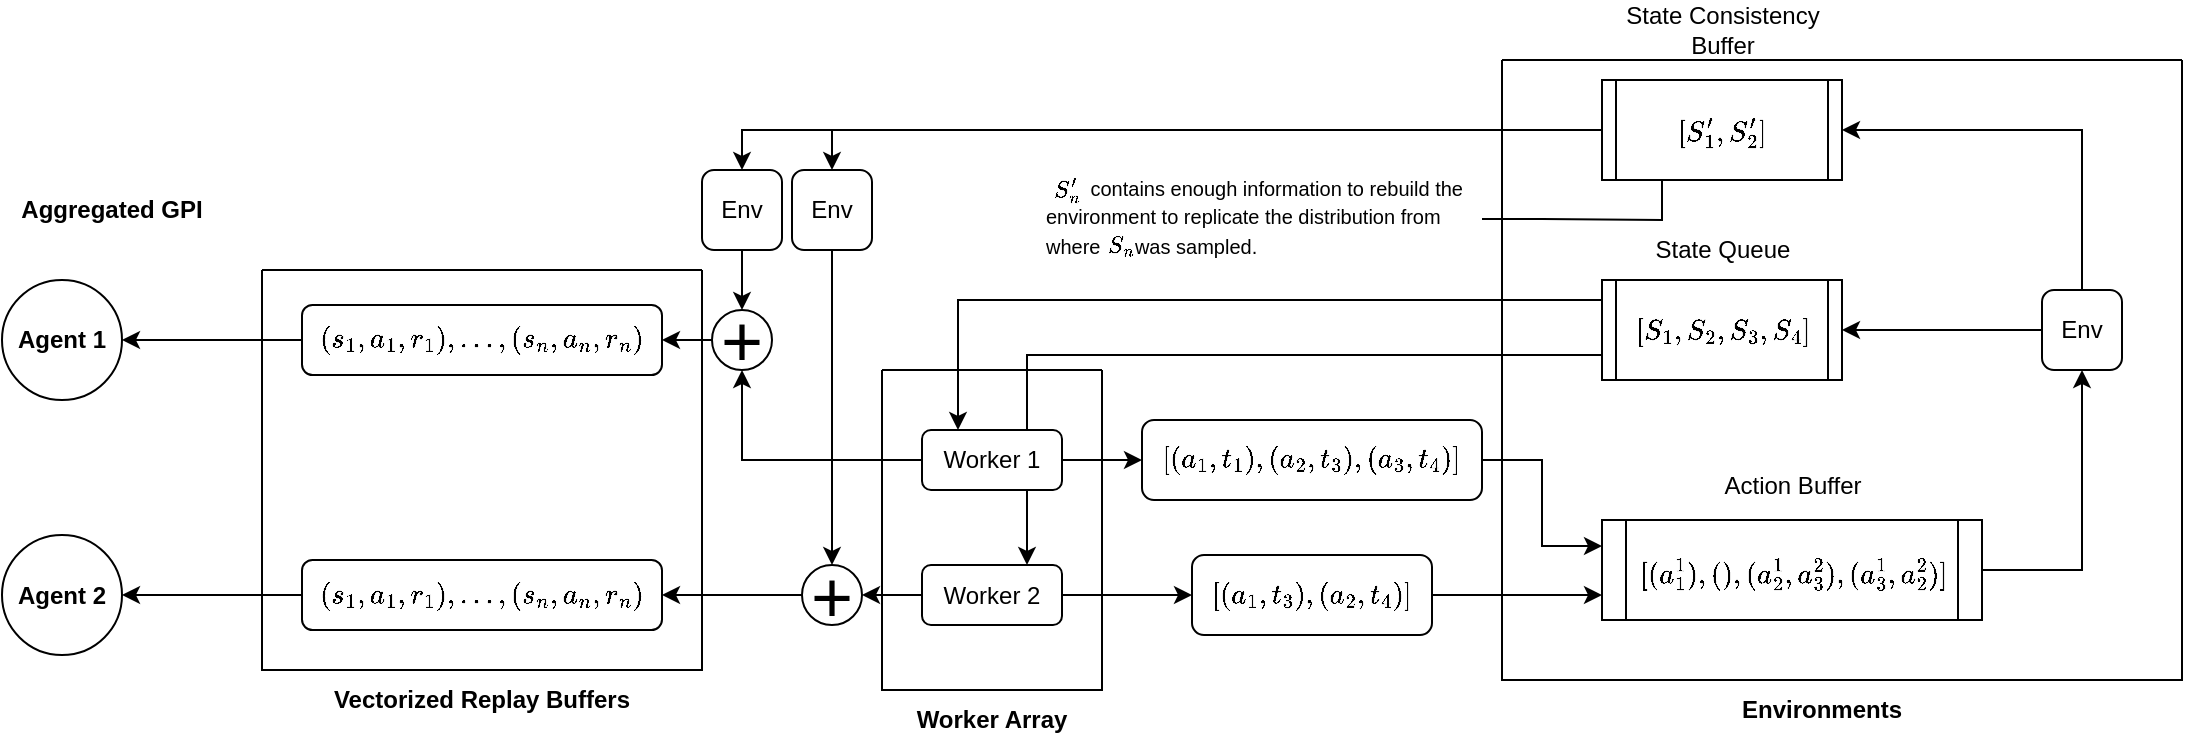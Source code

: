 <mxfile version="26.0.9">
  <diagram name="Page-1" id="2LVzaOrjmjYztdDnIZuz">
    <mxGraphModel dx="2260" dy="803" grid="1" gridSize="10" guides="1" tooltips="1" connect="1" arrows="1" fold="1" page="1" pageScale="1" pageWidth="850" pageHeight="1100" math="1" shadow="0">
      <root>
        <mxCell id="0" />
        <mxCell id="1" parent="0" />
        <mxCell id="vI8XusZQqPFiMbTaMv4Y-12" style="edgeStyle=orthogonalEdgeStyle;rounded=0;orthogonalLoop=1;jettySize=auto;html=1;entryX=1;entryY=0.5;entryDx=0;entryDy=0;" parent="1" source="vI8XusZQqPFiMbTaMv4Y-1" target="vI8XusZQqPFiMbTaMv4Y-10" edge="1">
          <mxGeometry relative="1" as="geometry" />
        </mxCell>
        <mxCell id="vI8XusZQqPFiMbTaMv4Y-31" style="edgeStyle=orthogonalEdgeStyle;rounded=0;orthogonalLoop=1;jettySize=auto;html=1;entryX=1;entryY=0.5;entryDx=0;entryDy=0;exitX=0.5;exitY=0;exitDx=0;exitDy=0;" parent="1" source="vI8XusZQqPFiMbTaMv4Y-1" target="vI8XusZQqPFiMbTaMv4Y-29" edge="1">
          <mxGeometry relative="1" as="geometry" />
        </mxCell>
        <mxCell id="vI8XusZQqPFiMbTaMv4Y-1" value="Env" style="rounded=1;whiteSpace=wrap;html=1;" parent="1" vertex="1">
          <mxGeometry x="190" y="175" width="40" height="40" as="geometry" />
        </mxCell>
        <mxCell id="vI8XusZQqPFiMbTaMv4Y-48" style="edgeStyle=orthogonalEdgeStyle;rounded=0;orthogonalLoop=1;jettySize=auto;html=1;entryX=0.25;entryY=0;entryDx=0;entryDy=0;" parent="1" source="vI8XusZQqPFiMbTaMv4Y-10" target="vI8XusZQqPFiMbTaMv4Y-13" edge="1">
          <mxGeometry relative="1" as="geometry">
            <Array as="points">
              <mxPoint x="-352" y="180" />
              <mxPoint x="-352" y="245" />
            </Array>
          </mxGeometry>
        </mxCell>
        <mxCell id="vI8XusZQqPFiMbTaMv4Y-49" style="edgeStyle=orthogonalEdgeStyle;rounded=0;orthogonalLoop=1;jettySize=auto;html=1;entryX=0.75;entryY=0;entryDx=0;entryDy=0;exitX=0;exitY=0.75;exitDx=0;exitDy=0;" parent="1" source="vI8XusZQqPFiMbTaMv4Y-10" target="vI8XusZQqPFiMbTaMv4Y-14" edge="1">
          <mxGeometry relative="1" as="geometry" />
        </mxCell>
        <mxCell id="vI8XusZQqPFiMbTaMv4Y-10" value="$$[S_1, S_2, S_3, S_4]$$&lt;div&gt;&lt;br&gt;&lt;/div&gt;" style="shape=process;whiteSpace=wrap;html=1;backgroundOutline=1;size=0.062;labelPosition=center;verticalLabelPosition=middle;align=center;verticalAlign=top;" parent="1" vertex="1">
          <mxGeometry x="-30" y="170" width="120" height="50" as="geometry" />
        </mxCell>
        <mxCell id="vI8XusZQqPFiMbTaMv4Y-15" style="edgeStyle=orthogonalEdgeStyle;rounded=0;orthogonalLoop=1;jettySize=auto;html=1;entryX=0;entryY=0.5;entryDx=0;entryDy=0;" parent="1" source="vI8XusZQqPFiMbTaMv4Y-13" target="vI8XusZQqPFiMbTaMv4Y-16" edge="1">
          <mxGeometry relative="1" as="geometry">
            <mxPoint x="-190" y="250" as="targetPoint" />
          </mxGeometry>
        </mxCell>
        <mxCell id="vI8XusZQqPFiMbTaMv4Y-40" style="edgeStyle=orthogonalEdgeStyle;rounded=0;orthogonalLoop=1;jettySize=auto;html=1;entryX=0.5;entryY=1;entryDx=0;entryDy=0;" parent="1" source="vI8XusZQqPFiMbTaMv4Y-13" target="vI8XusZQqPFiMbTaMv4Y-39" edge="1">
          <mxGeometry relative="1" as="geometry">
            <Array as="points">
              <mxPoint x="-460" y="260" />
            </Array>
          </mxGeometry>
        </mxCell>
        <mxCell id="vI8XusZQqPFiMbTaMv4Y-13" value="Worker 1" style="rounded=1;whiteSpace=wrap;html=1;" parent="1" vertex="1">
          <mxGeometry x="-370" y="245" width="70" height="30" as="geometry" />
        </mxCell>
        <mxCell id="vI8XusZQqPFiMbTaMv4Y-18" style="edgeStyle=orthogonalEdgeStyle;rounded=0;orthogonalLoop=1;jettySize=auto;html=1;entryX=0;entryY=0.5;entryDx=0;entryDy=0;" parent="1" source="vI8XusZQqPFiMbTaMv4Y-14" target="vI8XusZQqPFiMbTaMv4Y-17" edge="1">
          <mxGeometry relative="1" as="geometry" />
        </mxCell>
        <mxCell id="vI8XusZQqPFiMbTaMv4Y-44" style="edgeStyle=orthogonalEdgeStyle;rounded=0;orthogonalLoop=1;jettySize=auto;html=1;entryX=1;entryY=0.5;entryDx=0;entryDy=0;" parent="1" source="vI8XusZQqPFiMbTaMv4Y-14" target="vI8XusZQqPFiMbTaMv4Y-43" edge="1">
          <mxGeometry relative="1" as="geometry" />
        </mxCell>
        <mxCell id="vI8XusZQqPFiMbTaMv4Y-14" value="Worker 2" style="rounded=1;whiteSpace=wrap;html=1;" parent="1" vertex="1">
          <mxGeometry x="-370" y="312.5" width="70" height="30" as="geometry" />
        </mxCell>
        <mxCell id="vI8XusZQqPFiMbTaMv4Y-28" style="edgeStyle=orthogonalEdgeStyle;rounded=0;orthogonalLoop=1;jettySize=auto;html=1;entryX=0;entryY=0.25;entryDx=0;entryDy=0;exitX=1;exitY=0.5;exitDx=0;exitDy=0;" parent="1" source="vI8XusZQqPFiMbTaMv4Y-16" target="vI8XusZQqPFiMbTaMv4Y-22" edge="1">
          <mxGeometry relative="1" as="geometry">
            <Array as="points">
              <mxPoint x="-60" y="260" />
              <mxPoint x="-60" y="303" />
              <mxPoint x="-30" y="303" />
            </Array>
          </mxGeometry>
        </mxCell>
        <mxCell id="vI8XusZQqPFiMbTaMv4Y-16" value="$$[(a_1, t_1), (a_2, t_3), (a_3, t_4)]$$" style="rounded=1;whiteSpace=wrap;html=1;" parent="1" vertex="1">
          <mxGeometry x="-260" y="240" width="170" height="40" as="geometry" />
        </mxCell>
        <mxCell id="vI8XusZQqPFiMbTaMv4Y-25" style="edgeStyle=orthogonalEdgeStyle;rounded=0;orthogonalLoop=1;jettySize=auto;html=1;entryX=0;entryY=0.75;entryDx=0;entryDy=0;" parent="1" source="vI8XusZQqPFiMbTaMv4Y-17" target="vI8XusZQqPFiMbTaMv4Y-22" edge="1">
          <mxGeometry relative="1" as="geometry" />
        </mxCell>
        <mxCell id="vI8XusZQqPFiMbTaMv4Y-17" value="$$[(a_1, t_3), (a_2, t_4)]$$" style="rounded=1;whiteSpace=wrap;html=1;" parent="1" vertex="1">
          <mxGeometry x="-235" y="307.5" width="120" height="40" as="geometry" />
        </mxCell>
        <mxCell id="vI8XusZQqPFiMbTaMv4Y-26" style="edgeStyle=orthogonalEdgeStyle;rounded=0;orthogonalLoop=1;jettySize=auto;html=1;entryX=0.5;entryY=1;entryDx=0;entryDy=0;" parent="1" source="vI8XusZQqPFiMbTaMv4Y-22" target="vI8XusZQqPFiMbTaMv4Y-1" edge="1">
          <mxGeometry relative="1" as="geometry" />
        </mxCell>
        <mxCell id="vI8XusZQqPFiMbTaMv4Y-22" value="$$[(a^{1}_1), (), (a^{1}_2, a^{2}_3), (a^1_3, a^2_2)]$$&lt;div&gt;&lt;br&gt;&lt;/div&gt;" style="shape=process;whiteSpace=wrap;html=1;backgroundOutline=1;size=0.062;labelPosition=center;verticalLabelPosition=middle;align=center;verticalAlign=top;" parent="1" vertex="1">
          <mxGeometry x="-30" y="290" width="190" height="50" as="geometry" />
        </mxCell>
        <mxCell id="vI8XusZQqPFiMbTaMv4Y-33" style="edgeStyle=orthogonalEdgeStyle;rounded=0;orthogonalLoop=1;jettySize=auto;html=1;entryX=0.5;entryY=0;entryDx=0;entryDy=0;" parent="1" source="vI8XusZQqPFiMbTaMv4Y-29" target="vI8XusZQqPFiMbTaMv4Y-38" edge="1">
          <mxGeometry relative="1" as="geometry">
            <mxPoint x="-230" y="95" as="targetPoint" />
            <Array as="points">
              <mxPoint x="-460" y="95" />
            </Array>
          </mxGeometry>
        </mxCell>
        <mxCell id="vI8XusZQqPFiMbTaMv4Y-51" style="edgeStyle=orthogonalEdgeStyle;rounded=0;orthogonalLoop=1;jettySize=auto;html=1;entryX=0.5;entryY=0;entryDx=0;entryDy=0;" parent="1" source="vI8XusZQqPFiMbTaMv4Y-29" target="vI8XusZQqPFiMbTaMv4Y-50" edge="1">
          <mxGeometry relative="1" as="geometry" />
        </mxCell>
        <mxCell id="vI8XusZQqPFiMbTaMv4Y-29" value="$$[S&#39;_1, S&#39;_2]$$&lt;div&gt;&lt;br&gt;&lt;/div&gt;" style="shape=process;whiteSpace=wrap;html=1;backgroundOutline=1;size=0.062;labelPosition=center;verticalLabelPosition=middle;align=center;verticalAlign=top;" parent="1" vertex="1">
          <mxGeometry x="-30" y="70" width="120" height="50" as="geometry" />
        </mxCell>
        <mxCell id="vI8XusZQqPFiMbTaMv4Y-30" value="State Consistency&lt;div&gt;Buffer&lt;/div&gt;" style="text;html=1;align=center;verticalAlign=middle;whiteSpace=wrap;rounded=0;" parent="1" vertex="1">
          <mxGeometry x="-22.5" y="30" width="105" height="30" as="geometry" />
        </mxCell>
        <mxCell id="vI8XusZQqPFiMbTaMv4Y-35" value="" style="edgeStyle=orthogonalEdgeStyle;rounded=0;orthogonalLoop=1;jettySize=auto;html=1;entryX=0.25;entryY=1;entryDx=0;entryDy=0;endArrow=none;startFill=0;" parent="1" source="vI8XusZQqPFiMbTaMv4Y-34" target="vI8XusZQqPFiMbTaMv4Y-29" edge="1">
          <mxGeometry relative="1" as="geometry" />
        </mxCell>
        <mxCell id="vI8XusZQqPFiMbTaMv4Y-74" style="edgeStyle=orthogonalEdgeStyle;rounded=0;orthogonalLoop=1;jettySize=auto;html=1;entryX=1;entryY=0.5;entryDx=0;entryDy=0;" parent="1" source="vI8XusZQqPFiMbTaMv4Y-37" target="vI8XusZQqPFiMbTaMv4Y-71" edge="1">
          <mxGeometry relative="1" as="geometry" />
        </mxCell>
        <mxCell id="vI8XusZQqPFiMbTaMv4Y-37" value="$$(s_1, a_1, r_1), \ldots, (s_n, a_n, r_n)$$" style="rounded=1;whiteSpace=wrap;html=1;" parent="1" vertex="1">
          <mxGeometry x="-680" y="182.5" width="180" height="35" as="geometry" />
        </mxCell>
        <mxCell id="vI8XusZQqPFiMbTaMv4Y-52" style="edgeStyle=orthogonalEdgeStyle;rounded=0;orthogonalLoop=1;jettySize=auto;html=1;entryX=0.5;entryY=0;entryDx=0;entryDy=0;" parent="1" source="vI8XusZQqPFiMbTaMv4Y-38" target="vI8XusZQqPFiMbTaMv4Y-39" edge="1">
          <mxGeometry relative="1" as="geometry" />
        </mxCell>
        <mxCell id="vI8XusZQqPFiMbTaMv4Y-38" value="Env" style="rounded=1;whiteSpace=wrap;html=1;" parent="1" vertex="1">
          <mxGeometry x="-480" y="115" width="40" height="40" as="geometry" />
        </mxCell>
        <mxCell id="vI8XusZQqPFiMbTaMv4Y-42" style="edgeStyle=orthogonalEdgeStyle;rounded=0;orthogonalLoop=1;jettySize=auto;html=1;entryX=1;entryY=0.5;entryDx=0;entryDy=0;" parent="1" source="vI8XusZQqPFiMbTaMv4Y-39" target="vI8XusZQqPFiMbTaMv4Y-37" edge="1">
          <mxGeometry relative="1" as="geometry" />
        </mxCell>
        <mxCell id="vI8XusZQqPFiMbTaMv4Y-39" value="&lt;font style=&quot;font-size: 36px;&quot;&gt;+&lt;/font&gt;" style="ellipse;whiteSpace=wrap;html=1;aspect=fixed;" parent="1" vertex="1">
          <mxGeometry x="-475" y="185" width="30" height="30" as="geometry" />
        </mxCell>
        <mxCell id="vI8XusZQqPFiMbTaMv4Y-47" style="edgeStyle=orthogonalEdgeStyle;rounded=0;orthogonalLoop=1;jettySize=auto;html=1;entryX=1;entryY=0.5;entryDx=0;entryDy=0;" parent="1" source="vI8XusZQqPFiMbTaMv4Y-43" target="vI8XusZQqPFiMbTaMv4Y-46" edge="1">
          <mxGeometry relative="1" as="geometry" />
        </mxCell>
        <mxCell id="vI8XusZQqPFiMbTaMv4Y-43" value="&lt;font style=&quot;font-size: 36px;&quot;&gt;+&lt;/font&gt;" style="ellipse;whiteSpace=wrap;html=1;aspect=fixed;" parent="1" vertex="1">
          <mxGeometry x="-430" y="312.5" width="30" height="30" as="geometry" />
        </mxCell>
        <mxCell id="vI8XusZQqPFiMbTaMv4Y-73" style="edgeStyle=orthogonalEdgeStyle;rounded=0;orthogonalLoop=1;jettySize=auto;html=1;entryX=1;entryY=0.5;entryDx=0;entryDy=0;" parent="1" source="vI8XusZQqPFiMbTaMv4Y-46" target="vI8XusZQqPFiMbTaMv4Y-72" edge="1">
          <mxGeometry relative="1" as="geometry" />
        </mxCell>
        <mxCell id="vI8XusZQqPFiMbTaMv4Y-46" value="$$(s_1, a_1, r_1), \ldots, (s_n, a_n, r_n)$$" style="rounded=1;whiteSpace=wrap;html=1;" parent="1" vertex="1">
          <mxGeometry x="-680" y="310" width="180" height="35" as="geometry" />
        </mxCell>
        <mxCell id="vI8XusZQqPFiMbTaMv4Y-53" style="edgeStyle=orthogonalEdgeStyle;rounded=0;orthogonalLoop=1;jettySize=auto;html=1;entryX=0.5;entryY=0;entryDx=0;entryDy=0;" parent="1" source="vI8XusZQqPFiMbTaMv4Y-50" target="vI8XusZQqPFiMbTaMv4Y-43" edge="1">
          <mxGeometry relative="1" as="geometry" />
        </mxCell>
        <mxCell id="vI8XusZQqPFiMbTaMv4Y-50" value="Env" style="rounded=1;whiteSpace=wrap;html=1;" parent="1" vertex="1">
          <mxGeometry x="-435" y="115" width="40" height="40" as="geometry" />
        </mxCell>
        <mxCell id="vI8XusZQqPFiMbTaMv4Y-62" value="" style="swimlane;startSize=0;" parent="1" vertex="1">
          <mxGeometry x="-80" y="60" width="340" height="310" as="geometry" />
        </mxCell>
        <mxCell id="vI8XusZQqPFiMbTaMv4Y-21" value="Action Buffer" style="text;html=1;align=center;verticalAlign=middle;whiteSpace=wrap;rounded=0;" parent="vI8XusZQqPFiMbTaMv4Y-62" vertex="1">
          <mxGeometry x="102.5" y="197.5" width="85" height="30" as="geometry" />
        </mxCell>
        <mxCell id="vI8XusZQqPFiMbTaMv4Y-11" value="State Queue" style="text;html=1;align=center;verticalAlign=middle;whiteSpace=wrap;rounded=0;" parent="vI8XusZQqPFiMbTaMv4Y-62" vertex="1">
          <mxGeometry x="67.5" y="80" width="85" height="30" as="geometry" />
        </mxCell>
        <mxCell id="vI8XusZQqPFiMbTaMv4Y-64" value="&lt;b&gt;Environments&lt;/b&gt;" style="text;html=1;align=center;verticalAlign=middle;whiteSpace=wrap;rounded=0;" parent="1" vertex="1">
          <mxGeometry x="-40" y="370" width="240" height="30" as="geometry" />
        </mxCell>
        <mxCell id="vI8XusZQqPFiMbTaMv4Y-66" value="" style="swimlane;startSize=0;" parent="1" vertex="1">
          <mxGeometry x="-390" y="215" width="110" height="160" as="geometry" />
        </mxCell>
        <mxCell id="vI8XusZQqPFiMbTaMv4Y-67" value="&lt;span style=&quot;font-weight: 700; text-wrap-mode: nowrap;&quot;&gt;Worker Array&lt;/span&gt;" style="text;html=1;align=center;verticalAlign=middle;whiteSpace=wrap;rounded=0;" parent="1" vertex="1">
          <mxGeometry x="-380" y="375" width="90" height="30" as="geometry" />
        </mxCell>
        <mxCell id="vI8XusZQqPFiMbTaMv4Y-68" value="" style="swimlane;startSize=0;" parent="1" vertex="1">
          <mxGeometry x="-700" y="165" width="220" height="200" as="geometry" />
        </mxCell>
        <mxCell id="vI8XusZQqPFiMbTaMv4Y-69" style="edgeStyle=orthogonalEdgeStyle;rounded=0;orthogonalLoop=1;jettySize=auto;html=1;exitX=0.5;exitY=1;exitDx=0;exitDy=0;" parent="1" source="vI8XusZQqPFiMbTaMv4Y-46" target="vI8XusZQqPFiMbTaMv4Y-46" edge="1">
          <mxGeometry relative="1" as="geometry" />
        </mxCell>
        <mxCell id="vI8XusZQqPFiMbTaMv4Y-70" value="&lt;span style=&quot;text-wrap-mode: nowrap;&quot;&gt;&lt;b&gt;Vectorized Replay Buffers&lt;/b&gt;&lt;/span&gt;" style="text;html=1;align=center;verticalAlign=middle;whiteSpace=wrap;rounded=0;" parent="1" vertex="1">
          <mxGeometry x="-670" y="365" width="160" height="30" as="geometry" />
        </mxCell>
        <mxCell id="vI8XusZQqPFiMbTaMv4Y-71" value="Agent 1" style="ellipse;whiteSpace=wrap;html=1;aspect=fixed;fontStyle=1" parent="1" vertex="1">
          <mxGeometry x="-830" y="170" width="60" height="60" as="geometry" />
        </mxCell>
        <mxCell id="vI8XusZQqPFiMbTaMv4Y-72" value="Agent 2" style="ellipse;whiteSpace=wrap;html=1;aspect=fixed;fontStyle=1" parent="1" vertex="1">
          <mxGeometry x="-830" y="297.5" width="60" height="60" as="geometry" />
        </mxCell>
        <mxCell id="vI8XusZQqPFiMbTaMv4Y-75" value="Aggregated GPI" style="text;html=1;align=center;verticalAlign=middle;whiteSpace=wrap;rounded=0;fontStyle=1" parent="1" vertex="1">
          <mxGeometry x="-830" y="127.5" width="110" height="15" as="geometry" />
        </mxCell>
        <mxCell id="PBgASOtGtI6oUqpLYzFL-4" value="" style="group" parent="1" vertex="1" connectable="0">
          <mxGeometry x="-310" y="110" width="220" height="59" as="geometry" />
        </mxCell>
        <mxCell id="vI8XusZQqPFiMbTaMv4Y-34" value="&lt;span style=&quot;font-size: x-small; background-color: transparent; color: light-dark(rgb(0, 0, 0), rgb(255, 255, 255));&quot;&gt;&lt;span style=&quot;white-space: pre;&quot;&gt;&#x9;&lt;/span&gt;contains enough information to rebuild the environment to replicate the distribution from where&lt;/span&gt;&lt;span style=&quot;font-size: x-small; background-color: transparent; color: light-dark(rgb(0, 0, 0), rgb(255, 255, 255));&quot;&gt;&amp;nbsp;&lt;span style=&quot;white-space: pre;&quot;&gt;&#x9;&lt;/span&gt;&lt;/span&gt;&lt;span style=&quot;font-size: x-small; background-color: transparent; color: light-dark(rgb(0, 0, 0), rgb(255, 255, 255));&quot;&gt;was sampled.&lt;/span&gt;" style="text;html=1;whiteSpace=wrap;overflow=hidden;rounded=0;" parent="PBgASOtGtI6oUqpLYzFL-4" vertex="1">
          <mxGeometry width="220" height="59" as="geometry" />
        </mxCell>
        <mxCell id="PBgASOtGtI6oUqpLYzFL-2" value="&lt;span style=&quot;font-size: x-small;&quot;&gt;$$S&#39;_n$$&lt;/span&gt;" style="text;html=1;align=left;verticalAlign=middle;whiteSpace=wrap;rounded=0;" parent="PBgASOtGtI6oUqpLYzFL-4" vertex="1">
          <mxGeometry x="4" width="20" height="29" as="geometry" />
        </mxCell>
        <mxCell id="PBgASOtGtI6oUqpLYzFL-3" value="&lt;span style=&quot;color: light-dark(rgb(0, 0, 0), rgb(255, 255, 255)); text-align: left; background-color: transparent; font-size: x-small;&quot;&gt;&amp;nbsp;&lt;/span&gt;&lt;span style=&quot;color: light-dark(rgb(0, 0, 0), rgb(255, 255, 255)); text-align: left; background-color: transparent; font-size: x-small;&quot;&gt;$$S_n$$&lt;/span&gt;" style="text;html=1;align=center;verticalAlign=middle;whiteSpace=wrap;rounded=0;" parent="PBgASOtGtI6oUqpLYzFL-4" vertex="1">
          <mxGeometry x="27" y="31" width="25" height="10" as="geometry" />
        </mxCell>
      </root>
    </mxGraphModel>
  </diagram>
</mxfile>
